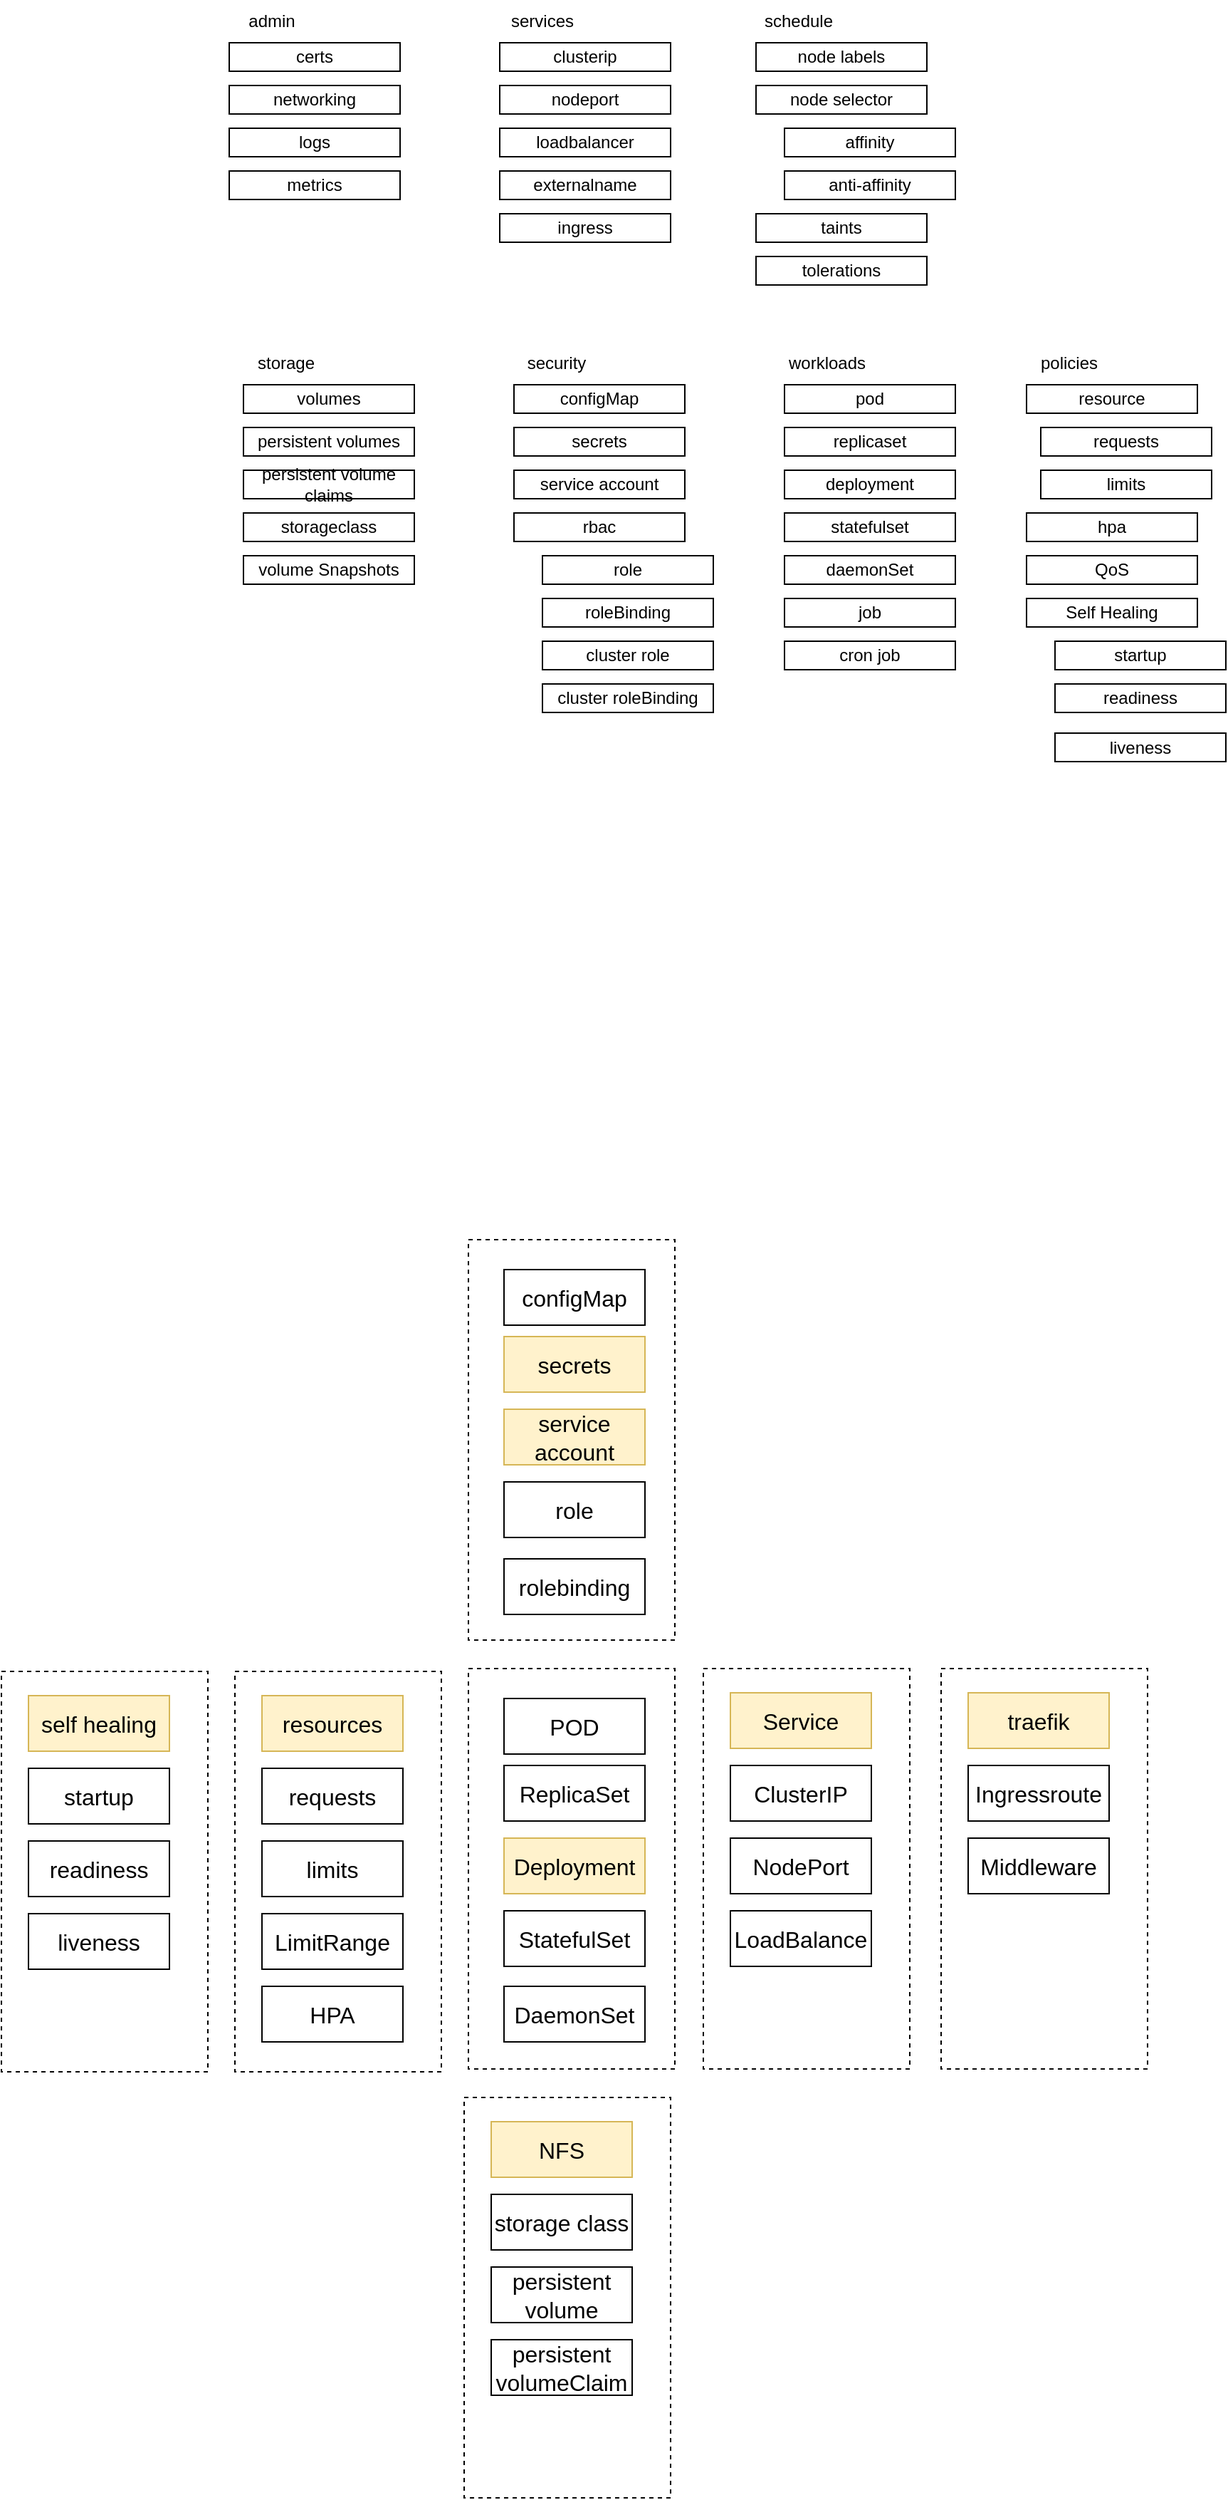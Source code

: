 <mxfile version="22.1.5" type="device">
  <diagram name="Página-1" id="WLFjk1zZ19zPnBV9VVPP">
    <mxGraphModel dx="2213" dy="751" grid="1" gridSize="10" guides="1" tooltips="1" connect="1" arrows="1" fold="1" page="1" pageScale="1" pageWidth="827" pageHeight="1169" math="0" shadow="0">
      <root>
        <mxCell id="0" />
        <mxCell id="1" parent="0" />
        <mxCell id="7QoyErMwgbkcsVEf9FND-1" value="certs" style="rounded=0;whiteSpace=wrap;html=1;" parent="1" vertex="1">
          <mxGeometry x="60" y="100" width="120" height="20" as="geometry" />
        </mxCell>
        <mxCell id="7QoyErMwgbkcsVEf9FND-3" value="networking" style="rounded=0;whiteSpace=wrap;html=1;" parent="1" vertex="1">
          <mxGeometry x="60" y="130" width="120" height="20" as="geometry" />
        </mxCell>
        <mxCell id="7QoyErMwgbkcsVEf9FND-4" value="logs" style="rounded=0;whiteSpace=wrap;html=1;" parent="1" vertex="1">
          <mxGeometry x="60" y="160" width="120" height="20" as="geometry" />
        </mxCell>
        <mxCell id="7QoyErMwgbkcsVEf9FND-5" value="metrics" style="rounded=0;whiteSpace=wrap;html=1;" parent="1" vertex="1">
          <mxGeometry x="60" y="190" width="120" height="20" as="geometry" />
        </mxCell>
        <mxCell id="7QoyErMwgbkcsVEf9FND-9" value="clusterip" style="rounded=0;whiteSpace=wrap;html=1;" parent="1" vertex="1">
          <mxGeometry x="250" y="100" width="120" height="20" as="geometry" />
        </mxCell>
        <mxCell id="7QoyErMwgbkcsVEf9FND-10" value="nodeport" style="rounded=0;whiteSpace=wrap;html=1;" parent="1" vertex="1">
          <mxGeometry x="250" y="130" width="120" height="20" as="geometry" />
        </mxCell>
        <mxCell id="7QoyErMwgbkcsVEf9FND-11" value="loadbalancer" style="rounded=0;whiteSpace=wrap;html=1;" parent="1" vertex="1">
          <mxGeometry x="250" y="160" width="120" height="20" as="geometry" />
        </mxCell>
        <mxCell id="7QoyErMwgbkcsVEf9FND-12" value="externalname" style="rounded=0;whiteSpace=wrap;html=1;" parent="1" vertex="1">
          <mxGeometry x="250" y="190" width="120" height="20" as="geometry" />
        </mxCell>
        <mxCell id="7QoyErMwgbkcsVEf9FND-13" value="ingress" style="rounded=0;whiteSpace=wrap;html=1;" parent="1" vertex="1">
          <mxGeometry x="250" y="220" width="120" height="20" as="geometry" />
        </mxCell>
        <mxCell id="7QoyErMwgbkcsVEf9FND-14" value="node labels" style="rounded=0;whiteSpace=wrap;html=1;" parent="1" vertex="1">
          <mxGeometry x="430" y="100" width="120" height="20" as="geometry" />
        </mxCell>
        <mxCell id="7QoyErMwgbkcsVEf9FND-15" value="node selector" style="rounded=0;whiteSpace=wrap;html=1;" parent="1" vertex="1">
          <mxGeometry x="430" y="130" width="120" height="20" as="geometry" />
        </mxCell>
        <mxCell id="7QoyErMwgbkcsVEf9FND-16" value="affinity" style="rounded=0;whiteSpace=wrap;html=1;" parent="1" vertex="1">
          <mxGeometry x="450" y="160" width="120" height="20" as="geometry" />
        </mxCell>
        <mxCell id="7QoyErMwgbkcsVEf9FND-17" value="anti-affinity" style="rounded=0;whiteSpace=wrap;html=1;" parent="1" vertex="1">
          <mxGeometry x="450" y="190" width="120" height="20" as="geometry" />
        </mxCell>
        <mxCell id="7QoyErMwgbkcsVEf9FND-18" value="admin" style="text;html=1;strokeColor=none;fillColor=none;align=center;verticalAlign=middle;whiteSpace=wrap;rounded=0;" parent="1" vertex="1">
          <mxGeometry x="60" y="70" width="60" height="30" as="geometry" />
        </mxCell>
        <mxCell id="7QoyErMwgbkcsVEf9FND-19" value="services" style="text;html=1;strokeColor=none;fillColor=none;align=center;verticalAlign=middle;whiteSpace=wrap;rounded=0;" parent="1" vertex="1">
          <mxGeometry x="250" y="70" width="60" height="30" as="geometry" />
        </mxCell>
        <mxCell id="7QoyErMwgbkcsVEf9FND-20" value="schedule" style="text;html=1;strokeColor=none;fillColor=none;align=center;verticalAlign=middle;whiteSpace=wrap;rounded=0;" parent="1" vertex="1">
          <mxGeometry x="430" y="70" width="60" height="30" as="geometry" />
        </mxCell>
        <mxCell id="7QoyErMwgbkcsVEf9FND-21" value="taints" style="rounded=0;whiteSpace=wrap;html=1;" parent="1" vertex="1">
          <mxGeometry x="430" y="220" width="120" height="20" as="geometry" />
        </mxCell>
        <mxCell id="7QoyErMwgbkcsVEf9FND-22" value="tolerations" style="rounded=0;whiteSpace=wrap;html=1;" parent="1" vertex="1">
          <mxGeometry x="430" y="250" width="120" height="20" as="geometry" />
        </mxCell>
        <mxCell id="7QoyErMwgbkcsVEf9FND-23" value="storage" style="text;html=1;strokeColor=none;fillColor=none;align=center;verticalAlign=middle;whiteSpace=wrap;rounded=0;" parent="1" vertex="1">
          <mxGeometry x="70" y="310" width="60" height="30" as="geometry" />
        </mxCell>
        <mxCell id="7QoyErMwgbkcsVEf9FND-24" value="volumes" style="rounded=0;whiteSpace=wrap;html=1;" parent="1" vertex="1">
          <mxGeometry x="70" y="340" width="120" height="20" as="geometry" />
        </mxCell>
        <mxCell id="7QoyErMwgbkcsVEf9FND-25" value="persistent volumes" style="rounded=0;whiteSpace=wrap;html=1;" parent="1" vertex="1">
          <mxGeometry x="70" y="370" width="120" height="20" as="geometry" />
        </mxCell>
        <mxCell id="7QoyErMwgbkcsVEf9FND-26" value="persistent volume claims" style="rounded=0;whiteSpace=wrap;html=1;" parent="1" vertex="1">
          <mxGeometry x="70" y="400" width="120" height="20" as="geometry" />
        </mxCell>
        <mxCell id="7QoyErMwgbkcsVEf9FND-27" value="storageclass" style="rounded=0;whiteSpace=wrap;html=1;" parent="1" vertex="1">
          <mxGeometry x="70" y="430" width="120" height="20" as="geometry" />
        </mxCell>
        <mxCell id="7QoyErMwgbkcsVEf9FND-28" value="security" style="text;html=1;strokeColor=none;fillColor=none;align=center;verticalAlign=middle;whiteSpace=wrap;rounded=0;" parent="1" vertex="1">
          <mxGeometry x="260" y="310" width="60" height="30" as="geometry" />
        </mxCell>
        <mxCell id="7QoyErMwgbkcsVEf9FND-29" value="configMap" style="rounded=0;whiteSpace=wrap;html=1;" parent="1" vertex="1">
          <mxGeometry x="260" y="340" width="120" height="20" as="geometry" />
        </mxCell>
        <mxCell id="7QoyErMwgbkcsVEf9FND-30" value="secrets" style="rounded=0;whiteSpace=wrap;html=1;" parent="1" vertex="1">
          <mxGeometry x="260" y="370" width="120" height="20" as="geometry" />
        </mxCell>
        <mxCell id="7QoyErMwgbkcsVEf9FND-31" value="service account" style="rounded=0;whiteSpace=wrap;html=1;" parent="1" vertex="1">
          <mxGeometry x="260" y="400" width="120" height="20" as="geometry" />
        </mxCell>
        <mxCell id="7QoyErMwgbkcsVEf9FND-32" value="rbac" style="rounded=0;whiteSpace=wrap;html=1;" parent="1" vertex="1">
          <mxGeometry x="260" y="430" width="120" height="20" as="geometry" />
        </mxCell>
        <mxCell id="7QoyErMwgbkcsVEf9FND-33" value="role" style="rounded=0;whiteSpace=wrap;html=1;" parent="1" vertex="1">
          <mxGeometry x="280" y="460" width="120" height="20" as="geometry" />
        </mxCell>
        <mxCell id="7QoyErMwgbkcsVEf9FND-34" value="roleBinding" style="rounded=0;whiteSpace=wrap;html=1;" parent="1" vertex="1">
          <mxGeometry x="280" y="490" width="120" height="20" as="geometry" />
        </mxCell>
        <mxCell id="7QoyErMwgbkcsVEf9FND-35" value="cluster role" style="rounded=0;whiteSpace=wrap;html=1;" parent="1" vertex="1">
          <mxGeometry x="280" y="520" width="120" height="20" as="geometry" />
        </mxCell>
        <mxCell id="7QoyErMwgbkcsVEf9FND-36" value="cluster roleBinding" style="rounded=0;whiteSpace=wrap;html=1;" parent="1" vertex="1">
          <mxGeometry x="280" y="550" width="120" height="20" as="geometry" />
        </mxCell>
        <mxCell id="7QoyErMwgbkcsVEf9FND-37" value="workloads" style="text;html=1;strokeColor=none;fillColor=none;align=center;verticalAlign=middle;whiteSpace=wrap;rounded=0;" parent="1" vertex="1">
          <mxGeometry x="450" y="310" width="60" height="30" as="geometry" />
        </mxCell>
        <mxCell id="7QoyErMwgbkcsVEf9FND-38" value="pod" style="rounded=0;whiteSpace=wrap;html=1;" parent="1" vertex="1">
          <mxGeometry x="450" y="340" width="120" height="20" as="geometry" />
        </mxCell>
        <mxCell id="7QoyErMwgbkcsVEf9FND-39" value="replicaset" style="rounded=0;whiteSpace=wrap;html=1;" parent="1" vertex="1">
          <mxGeometry x="450" y="370" width="120" height="20" as="geometry" />
        </mxCell>
        <mxCell id="7QoyErMwgbkcsVEf9FND-40" value="deployment" style="rounded=0;whiteSpace=wrap;html=1;" parent="1" vertex="1">
          <mxGeometry x="450" y="400" width="120" height="20" as="geometry" />
        </mxCell>
        <mxCell id="7QoyErMwgbkcsVEf9FND-41" value="statefulset" style="rounded=0;whiteSpace=wrap;html=1;" parent="1" vertex="1">
          <mxGeometry x="450" y="430" width="120" height="20" as="geometry" />
        </mxCell>
        <mxCell id="7QoyErMwgbkcsVEf9FND-42" value="daemonSet" style="rounded=0;whiteSpace=wrap;html=1;" parent="1" vertex="1">
          <mxGeometry x="450" y="460" width="120" height="20" as="geometry" />
        </mxCell>
        <mxCell id="7QoyErMwgbkcsVEf9FND-43" value="job" style="rounded=0;whiteSpace=wrap;html=1;" parent="1" vertex="1">
          <mxGeometry x="450" y="490" width="120" height="20" as="geometry" />
        </mxCell>
        <mxCell id="7QoyErMwgbkcsVEf9FND-44" value="cron job" style="rounded=0;whiteSpace=wrap;html=1;" parent="1" vertex="1">
          <mxGeometry x="450" y="520" width="120" height="20" as="geometry" />
        </mxCell>
        <mxCell id="7QoyErMwgbkcsVEf9FND-45" value="policies" style="text;html=1;strokeColor=none;fillColor=none;align=center;verticalAlign=middle;whiteSpace=wrap;rounded=0;" parent="1" vertex="1">
          <mxGeometry x="620" y="310" width="60" height="30" as="geometry" />
        </mxCell>
        <mxCell id="7QoyErMwgbkcsVEf9FND-46" value="resource" style="rounded=0;whiteSpace=wrap;html=1;" parent="1" vertex="1">
          <mxGeometry x="620" y="340" width="120" height="20" as="geometry" />
        </mxCell>
        <mxCell id="7QoyErMwgbkcsVEf9FND-47" value="requests" style="rounded=0;whiteSpace=wrap;html=1;" parent="1" vertex="1">
          <mxGeometry x="630" y="370" width="120" height="20" as="geometry" />
        </mxCell>
        <mxCell id="7QoyErMwgbkcsVEf9FND-48" value="limits" style="rounded=0;whiteSpace=wrap;html=1;" parent="1" vertex="1">
          <mxGeometry x="630" y="400" width="120" height="20" as="geometry" />
        </mxCell>
        <mxCell id="7QoyErMwgbkcsVEf9FND-49" value="hpa" style="rounded=0;whiteSpace=wrap;html=1;" parent="1" vertex="1">
          <mxGeometry x="620" y="430" width="120" height="20" as="geometry" />
        </mxCell>
        <mxCell id="7QoyErMwgbkcsVEf9FND-50" value="QoS" style="rounded=0;whiteSpace=wrap;html=1;" parent="1" vertex="1">
          <mxGeometry x="620" y="460" width="120" height="20" as="geometry" />
        </mxCell>
        <mxCell id="7QoyErMwgbkcsVEf9FND-51" value="Self Healing" style="rounded=0;whiteSpace=wrap;html=1;" parent="1" vertex="1">
          <mxGeometry x="620" y="490" width="120" height="20" as="geometry" />
        </mxCell>
        <mxCell id="7QoyErMwgbkcsVEf9FND-52" value="startup" style="rounded=0;whiteSpace=wrap;html=1;" parent="1" vertex="1">
          <mxGeometry x="640" y="520" width="120" height="20" as="geometry" />
        </mxCell>
        <mxCell id="7QoyErMwgbkcsVEf9FND-53" value="readiness" style="rounded=0;whiteSpace=wrap;html=1;" parent="1" vertex="1">
          <mxGeometry x="640" y="550" width="120" height="20" as="geometry" />
        </mxCell>
        <mxCell id="7QoyErMwgbkcsVEf9FND-54" value="liveness" style="rounded=0;whiteSpace=wrap;html=1;" parent="1" vertex="1">
          <mxGeometry x="640" y="584.5" width="120" height="20" as="geometry" />
        </mxCell>
        <mxCell id="7QoyErMwgbkcsVEf9FND-56" value="volume Snapshots" style="rounded=0;whiteSpace=wrap;html=1;" parent="1" vertex="1">
          <mxGeometry x="70" y="460" width="120" height="20" as="geometry" />
        </mxCell>
        <mxCell id="OijY9oKpJFleOv_UUCAf-1" value="" style="rounded=0;whiteSpace=wrap;html=1;fontSize=16;fillColor=none;dashed=1;" vertex="1" parent="1">
          <mxGeometry x="393" y="1241" width="145" height="281" as="geometry" />
        </mxCell>
        <mxCell id="OijY9oKpJFleOv_UUCAf-2" value="" style="rounded=0;whiteSpace=wrap;html=1;fontSize=16;fillColor=none;dashed=1;" vertex="1" parent="1">
          <mxGeometry x="228" y="1241" width="145" height="281" as="geometry" />
        </mxCell>
        <mxCell id="OijY9oKpJFleOv_UUCAf-3" value="POD" style="rounded=0;whiteSpace=wrap;html=1;fontSize=16;" vertex="1" parent="1">
          <mxGeometry x="253" y="1262" width="99" height="39" as="geometry" />
        </mxCell>
        <mxCell id="OijY9oKpJFleOv_UUCAf-4" value="ReplicaSet" style="rounded=0;whiteSpace=wrap;html=1;fontSize=16;" vertex="1" parent="1">
          <mxGeometry x="253" y="1309" width="99" height="39" as="geometry" />
        </mxCell>
        <mxCell id="OijY9oKpJFleOv_UUCAf-5" value="Deployment" style="rounded=0;whiteSpace=wrap;html=1;fontSize=16;fillColor=#fff2cc;strokeColor=#d6b656;" vertex="1" parent="1">
          <mxGeometry x="253" y="1360" width="99" height="39" as="geometry" />
        </mxCell>
        <mxCell id="OijY9oKpJFleOv_UUCAf-6" value="StatefulSet" style="rounded=0;whiteSpace=wrap;html=1;fontSize=16;" vertex="1" parent="1">
          <mxGeometry x="253" y="1411" width="99" height="39" as="geometry" />
        </mxCell>
        <mxCell id="OijY9oKpJFleOv_UUCAf-7" value="DaemonSet" style="rounded=0;whiteSpace=wrap;html=1;fontSize=16;" vertex="1" parent="1">
          <mxGeometry x="253" y="1464" width="99" height="39" as="geometry" />
        </mxCell>
        <mxCell id="OijY9oKpJFleOv_UUCAf-8" value="NodePort" style="rounded=0;whiteSpace=wrap;html=1;fontSize=16;" vertex="1" parent="1">
          <mxGeometry x="412" y="1360" width="99" height="39" as="geometry" />
        </mxCell>
        <mxCell id="OijY9oKpJFleOv_UUCAf-9" value="ClusterIP" style="rounded=0;whiteSpace=wrap;html=1;fontSize=16;" vertex="1" parent="1">
          <mxGeometry x="412" y="1309" width="99" height="39" as="geometry" />
        </mxCell>
        <mxCell id="OijY9oKpJFleOv_UUCAf-10" value="Service" style="rounded=0;whiteSpace=wrap;html=1;fontSize=16;fillColor=#fff2cc;strokeColor=#d6b656;" vertex="1" parent="1">
          <mxGeometry x="412" y="1258" width="99" height="39" as="geometry" />
        </mxCell>
        <mxCell id="OijY9oKpJFleOv_UUCAf-11" value="LoadBalance" style="rounded=0;whiteSpace=wrap;html=1;fontSize=16;" vertex="1" parent="1">
          <mxGeometry x="412" y="1411" width="99" height="39" as="geometry" />
        </mxCell>
        <mxCell id="OijY9oKpJFleOv_UUCAf-12" value="" style="rounded=0;whiteSpace=wrap;html=1;fontSize=16;fillColor=none;dashed=1;" vertex="1" parent="1">
          <mxGeometry x="560" y="1241" width="145" height="281" as="geometry" />
        </mxCell>
        <mxCell id="OijY9oKpJFleOv_UUCAf-13" value="Middleware" style="rounded=0;whiteSpace=wrap;html=1;fontSize=16;" vertex="1" parent="1">
          <mxGeometry x="579" y="1360" width="99" height="39" as="geometry" />
        </mxCell>
        <mxCell id="OijY9oKpJFleOv_UUCAf-14" value="Ingressroute" style="rounded=0;whiteSpace=wrap;html=1;fontSize=16;" vertex="1" parent="1">
          <mxGeometry x="579" y="1309" width="99" height="39" as="geometry" />
        </mxCell>
        <mxCell id="OijY9oKpJFleOv_UUCAf-15" value="traefik" style="rounded=0;whiteSpace=wrap;html=1;fontSize=16;fillColor=#fff2cc;strokeColor=#d6b656;" vertex="1" parent="1">
          <mxGeometry x="579" y="1258" width="99" height="39" as="geometry" />
        </mxCell>
        <mxCell id="OijY9oKpJFleOv_UUCAf-16" value="" style="rounded=0;whiteSpace=wrap;html=1;fontSize=16;fillColor=none;dashed=1;" vertex="1" parent="1">
          <mxGeometry x="64" y="1243" width="145" height="281" as="geometry" />
        </mxCell>
        <mxCell id="OijY9oKpJFleOv_UUCAf-17" value="limits" style="rounded=0;whiteSpace=wrap;html=1;fontSize=16;" vertex="1" parent="1">
          <mxGeometry x="83" y="1362" width="99" height="39" as="geometry" />
        </mxCell>
        <mxCell id="OijY9oKpJFleOv_UUCAf-18" value="requests" style="rounded=0;whiteSpace=wrap;html=1;fontSize=16;" vertex="1" parent="1">
          <mxGeometry x="83" y="1311" width="99" height="39" as="geometry" />
        </mxCell>
        <mxCell id="OijY9oKpJFleOv_UUCAf-19" value="resources" style="rounded=0;whiteSpace=wrap;html=1;fontSize=16;fillColor=#fff2cc;strokeColor=#d6b656;" vertex="1" parent="1">
          <mxGeometry x="83" y="1260" width="99" height="39" as="geometry" />
        </mxCell>
        <mxCell id="OijY9oKpJFleOv_UUCAf-20" value="LimitRange" style="rounded=0;whiteSpace=wrap;html=1;fontSize=16;" vertex="1" parent="1">
          <mxGeometry x="83" y="1413" width="99" height="39" as="geometry" />
        </mxCell>
        <mxCell id="OijY9oKpJFleOv_UUCAf-21" value="HPA" style="rounded=0;whiteSpace=wrap;html=1;fontSize=16;" vertex="1" parent="1">
          <mxGeometry x="83" y="1464" width="99" height="39" as="geometry" />
        </mxCell>
        <mxCell id="OijY9oKpJFleOv_UUCAf-22" value="" style="rounded=0;whiteSpace=wrap;html=1;fontSize=16;fillColor=none;dashed=1;" vertex="1" parent="1">
          <mxGeometry x="225" y="1542" width="145" height="281" as="geometry" />
        </mxCell>
        <mxCell id="OijY9oKpJFleOv_UUCAf-23" value="persistent volume" style="rounded=0;whiteSpace=wrap;html=1;fontSize=16;" vertex="1" parent="1">
          <mxGeometry x="244" y="1661" width="99" height="39" as="geometry" />
        </mxCell>
        <mxCell id="OijY9oKpJFleOv_UUCAf-24" value="storage class" style="rounded=0;whiteSpace=wrap;html=1;fontSize=16;" vertex="1" parent="1">
          <mxGeometry x="244" y="1610" width="99" height="39" as="geometry" />
        </mxCell>
        <mxCell id="OijY9oKpJFleOv_UUCAf-25" value="NFS" style="rounded=0;whiteSpace=wrap;html=1;fontSize=16;fillColor=#fff2cc;strokeColor=#d6b656;" vertex="1" parent="1">
          <mxGeometry x="244" y="1559" width="99" height="39" as="geometry" />
        </mxCell>
        <mxCell id="OijY9oKpJFleOv_UUCAf-26" value="persistent volumeClaim" style="rounded=0;whiteSpace=wrap;html=1;fontSize=16;" vertex="1" parent="1">
          <mxGeometry x="244" y="1712" width="99" height="39" as="geometry" />
        </mxCell>
        <mxCell id="OijY9oKpJFleOv_UUCAf-27" value="" style="rounded=0;whiteSpace=wrap;html=1;fontSize=16;fillColor=none;dashed=1;" vertex="1" parent="1">
          <mxGeometry x="228" y="940" width="145" height="281" as="geometry" />
        </mxCell>
        <mxCell id="OijY9oKpJFleOv_UUCAf-28" value="configMap" style="rounded=0;whiteSpace=wrap;html=1;fontSize=16;" vertex="1" parent="1">
          <mxGeometry x="253" y="961" width="99" height="39" as="geometry" />
        </mxCell>
        <mxCell id="OijY9oKpJFleOv_UUCAf-29" value="secrets" style="rounded=0;whiteSpace=wrap;html=1;fontSize=16;fillColor=#fff2cc;strokeColor=#d6b656;" vertex="1" parent="1">
          <mxGeometry x="253" y="1008" width="99" height="39" as="geometry" />
        </mxCell>
        <mxCell id="OijY9oKpJFleOv_UUCAf-30" value="service&lt;br&gt;account" style="rounded=0;whiteSpace=wrap;html=1;fontSize=16;fillColor=#fff2cc;strokeColor=#d6b656;" vertex="1" parent="1">
          <mxGeometry x="253" y="1059" width="99" height="39" as="geometry" />
        </mxCell>
        <mxCell id="OijY9oKpJFleOv_UUCAf-31" value="role" style="rounded=0;whiteSpace=wrap;html=1;fontSize=16;" vertex="1" parent="1">
          <mxGeometry x="253" y="1110" width="99" height="39" as="geometry" />
        </mxCell>
        <mxCell id="OijY9oKpJFleOv_UUCAf-32" value="rolebinding" style="rounded=0;whiteSpace=wrap;html=1;fontSize=16;" vertex="1" parent="1">
          <mxGeometry x="253" y="1164" width="99" height="39" as="geometry" />
        </mxCell>
        <mxCell id="OijY9oKpJFleOv_UUCAf-33" value="" style="rounded=0;whiteSpace=wrap;html=1;fontSize=16;fillColor=none;dashed=1;" vertex="1" parent="1">
          <mxGeometry x="-100" y="1243" width="145" height="281" as="geometry" />
        </mxCell>
        <mxCell id="OijY9oKpJFleOv_UUCAf-34" value="readiness" style="rounded=0;whiteSpace=wrap;html=1;fontSize=16;" vertex="1" parent="1">
          <mxGeometry x="-81" y="1362" width="99" height="39" as="geometry" />
        </mxCell>
        <mxCell id="OijY9oKpJFleOv_UUCAf-35" value="startup" style="rounded=0;whiteSpace=wrap;html=1;fontSize=16;" vertex="1" parent="1">
          <mxGeometry x="-81" y="1311" width="99" height="39" as="geometry" />
        </mxCell>
        <mxCell id="OijY9oKpJFleOv_UUCAf-36" value="self healing" style="rounded=0;whiteSpace=wrap;html=1;fontSize=16;fillColor=#fff2cc;strokeColor=#d6b656;" vertex="1" parent="1">
          <mxGeometry x="-81" y="1260" width="99" height="39" as="geometry" />
        </mxCell>
        <mxCell id="OijY9oKpJFleOv_UUCAf-37" value="liveness" style="rounded=0;whiteSpace=wrap;html=1;fontSize=16;" vertex="1" parent="1">
          <mxGeometry x="-81" y="1413" width="99" height="39" as="geometry" />
        </mxCell>
      </root>
    </mxGraphModel>
  </diagram>
</mxfile>
